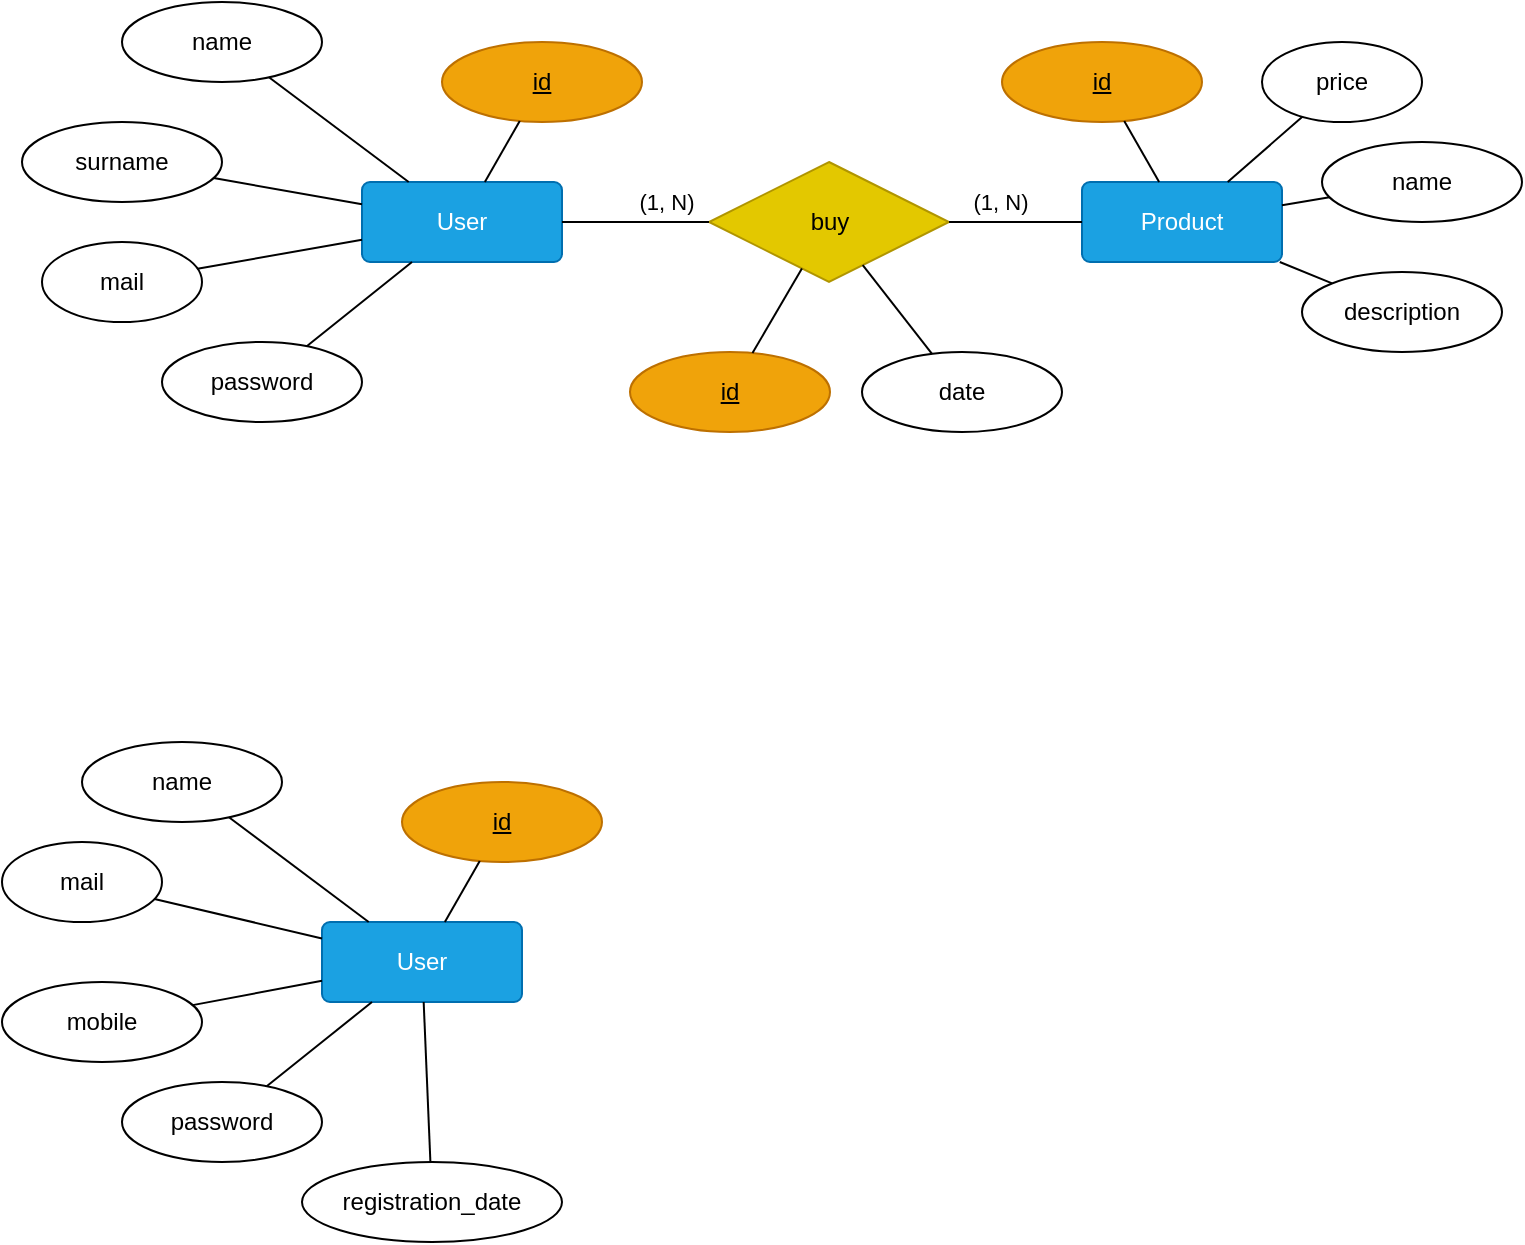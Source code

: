 <mxfile version="22.1.2" type="device">
  <diagram name="Pagina-1" id="50dvYeyetKUteLjVzN3J">
    <mxGraphModel dx="1418" dy="820" grid="1" gridSize="10" guides="1" tooltips="1" connect="1" arrows="1" fold="1" page="1" pageScale="1" pageWidth="827" pageHeight="1169" math="0" shadow="0">
      <root>
        <mxCell id="0" />
        <mxCell id="1" parent="0" />
        <mxCell id="GOUhQreRWFPhw6_hqKck-6" value="id" style="ellipse;whiteSpace=wrap;html=1;align=center;fontStyle=4;fillColor=#f0a30a;fontColor=#000000;strokeColor=#BD7000;" parent="1" vertex="1">
          <mxGeometry x="220" y="450" width="100" height="40" as="geometry" />
        </mxCell>
        <mxCell id="GOUhQreRWFPhw6_hqKck-7" value="User" style="rounded=1;arcSize=10;whiteSpace=wrap;html=1;align=center;fillColor=#1ba1e2;fontColor=#ffffff;strokeColor=#006EAF;" parent="1" vertex="1">
          <mxGeometry x="180" y="520" width="100" height="40" as="geometry" />
        </mxCell>
        <mxCell id="GOUhQreRWFPhw6_hqKck-8" value="mobile" style="ellipse;whiteSpace=wrap;html=1;align=center;" parent="1" vertex="1">
          <mxGeometry x="20" y="550" width="100" height="40" as="geometry" />
        </mxCell>
        <mxCell id="GOUhQreRWFPhw6_hqKck-9" value="password" style="ellipse;whiteSpace=wrap;html=1;align=center;" parent="1" vertex="1">
          <mxGeometry x="80" y="600" width="100" height="40" as="geometry" />
        </mxCell>
        <mxCell id="GOUhQreRWFPhw6_hqKck-10" value="mail" style="ellipse;whiteSpace=wrap;html=1;align=center;" parent="1" vertex="1">
          <mxGeometry x="20" y="480" width="80" height="40" as="geometry" />
        </mxCell>
        <mxCell id="GOUhQreRWFPhw6_hqKck-11" value="name" style="ellipse;whiteSpace=wrap;html=1;align=center;" parent="1" vertex="1">
          <mxGeometry x="60" y="430" width="100" height="40" as="geometry" />
        </mxCell>
        <mxCell id="GOUhQreRWFPhw6_hqKck-14" value="" style="endArrow=none;html=1;rounded=0;" parent="1" source="GOUhQreRWFPhw6_hqKck-10" target="GOUhQreRWFPhw6_hqKck-7" edge="1">
          <mxGeometry relative="1" as="geometry">
            <mxPoint x="310" y="490" as="sourcePoint" />
            <mxPoint x="470" y="490" as="targetPoint" />
          </mxGeometry>
        </mxCell>
        <mxCell id="GOUhQreRWFPhw6_hqKck-16" value="" style="endArrow=none;html=1;rounded=0;" parent="1" source="GOUhQreRWFPhw6_hqKck-11" target="GOUhQreRWFPhw6_hqKck-7" edge="1">
          <mxGeometry relative="1" as="geometry">
            <mxPoint x="90" y="550" as="sourcePoint" />
            <mxPoint x="190" y="550" as="targetPoint" />
          </mxGeometry>
        </mxCell>
        <mxCell id="GOUhQreRWFPhw6_hqKck-18" value="" style="endArrow=none;html=1;rounded=0;" parent="1" source="GOUhQreRWFPhw6_hqKck-8" target="GOUhQreRWFPhw6_hqKck-7" edge="1">
          <mxGeometry relative="1" as="geometry">
            <mxPoint x="275" y="480" as="sourcePoint" />
            <mxPoint x="250" y="530" as="targetPoint" />
          </mxGeometry>
        </mxCell>
        <mxCell id="GOUhQreRWFPhw6_hqKck-19" value="" style="endArrow=none;html=1;rounded=0;" parent="1" source="GOUhQreRWFPhw6_hqKck-9" target="GOUhQreRWFPhw6_hqKck-7" edge="1">
          <mxGeometry relative="1" as="geometry">
            <mxPoint x="172" y="439" as="sourcePoint" />
            <mxPoint x="228" y="530" as="targetPoint" />
          </mxGeometry>
        </mxCell>
        <mxCell id="GOUhQreRWFPhw6_hqKck-20" value="" style="endArrow=none;html=1;rounded=0;" parent="1" source="GOUhQreRWFPhw6_hqKck-6" target="GOUhQreRWFPhw6_hqKck-7" edge="1">
          <mxGeometry relative="1" as="geometry">
            <mxPoint x="275" y="480" as="sourcePoint" />
            <mxPoint x="250" y="530" as="targetPoint" />
          </mxGeometry>
        </mxCell>
        <mxCell id="ow7-s1mAukbCGRvHwFf_-1" value="id" style="ellipse;whiteSpace=wrap;html=1;align=center;fontStyle=4;fillColor=#f0a30a;fontColor=#000000;strokeColor=#BD7000;" vertex="1" parent="1">
          <mxGeometry x="240" y="80" width="100" height="40" as="geometry" />
        </mxCell>
        <mxCell id="ow7-s1mAukbCGRvHwFf_-2" value="User" style="rounded=1;arcSize=10;whiteSpace=wrap;html=1;align=center;fillColor=#1ba1e2;fontColor=#ffffff;strokeColor=#006EAF;" vertex="1" parent="1">
          <mxGeometry x="200" y="150" width="100" height="40" as="geometry" />
        </mxCell>
        <mxCell id="ow7-s1mAukbCGRvHwFf_-3" value="surname" style="ellipse;whiteSpace=wrap;html=1;align=center;" vertex="1" parent="1">
          <mxGeometry x="30" y="120" width="100" height="40" as="geometry" />
        </mxCell>
        <mxCell id="ow7-s1mAukbCGRvHwFf_-4" value="password" style="ellipse;whiteSpace=wrap;html=1;align=center;" vertex="1" parent="1">
          <mxGeometry x="100" y="230" width="100" height="40" as="geometry" />
        </mxCell>
        <mxCell id="ow7-s1mAukbCGRvHwFf_-5" value="mail" style="ellipse;whiteSpace=wrap;html=1;align=center;" vertex="1" parent="1">
          <mxGeometry x="40" y="180" width="80" height="40" as="geometry" />
        </mxCell>
        <mxCell id="ow7-s1mAukbCGRvHwFf_-6" value="name" style="ellipse;whiteSpace=wrap;html=1;align=center;" vertex="1" parent="1">
          <mxGeometry x="80" y="60" width="100" height="40" as="geometry" />
        </mxCell>
        <mxCell id="ow7-s1mAukbCGRvHwFf_-7" value="" style="endArrow=none;html=1;rounded=0;" edge="1" parent="1" source="ow7-s1mAukbCGRvHwFf_-5" target="ow7-s1mAukbCGRvHwFf_-2">
          <mxGeometry relative="1" as="geometry">
            <mxPoint x="330" y="120" as="sourcePoint" />
            <mxPoint x="490" y="120" as="targetPoint" />
          </mxGeometry>
        </mxCell>
        <mxCell id="ow7-s1mAukbCGRvHwFf_-8" value="" style="endArrow=none;html=1;rounded=0;" edge="1" parent="1" source="ow7-s1mAukbCGRvHwFf_-6" target="ow7-s1mAukbCGRvHwFf_-2">
          <mxGeometry relative="1" as="geometry">
            <mxPoint x="110" y="180" as="sourcePoint" />
            <mxPoint x="210" y="180" as="targetPoint" />
          </mxGeometry>
        </mxCell>
        <mxCell id="ow7-s1mAukbCGRvHwFf_-9" value="" style="endArrow=none;html=1;rounded=0;" edge="1" parent="1" source="ow7-s1mAukbCGRvHwFf_-3" target="ow7-s1mAukbCGRvHwFf_-2">
          <mxGeometry relative="1" as="geometry">
            <mxPoint x="295" y="110" as="sourcePoint" />
            <mxPoint x="270" y="160" as="targetPoint" />
          </mxGeometry>
        </mxCell>
        <mxCell id="ow7-s1mAukbCGRvHwFf_-10" value="" style="endArrow=none;html=1;rounded=0;" edge="1" parent="1" source="ow7-s1mAukbCGRvHwFf_-4" target="ow7-s1mAukbCGRvHwFf_-2">
          <mxGeometry relative="1" as="geometry">
            <mxPoint x="192" y="69" as="sourcePoint" />
            <mxPoint x="248" y="160" as="targetPoint" />
          </mxGeometry>
        </mxCell>
        <mxCell id="ow7-s1mAukbCGRvHwFf_-11" value="" style="endArrow=none;html=1;rounded=0;" edge="1" parent="1" source="ow7-s1mAukbCGRvHwFf_-1" target="ow7-s1mAukbCGRvHwFf_-2">
          <mxGeometry relative="1" as="geometry">
            <mxPoint x="295" y="110" as="sourcePoint" />
            <mxPoint x="270" y="160" as="targetPoint" />
          </mxGeometry>
        </mxCell>
        <mxCell id="ow7-s1mAukbCGRvHwFf_-12" value="id" style="ellipse;whiteSpace=wrap;html=1;align=center;fontStyle=4;fillColor=#f0a30a;fontColor=#000000;strokeColor=#BD7000;" vertex="1" parent="1">
          <mxGeometry x="520" y="80" width="100" height="40" as="geometry" />
        </mxCell>
        <mxCell id="ow7-s1mAukbCGRvHwFf_-13" value="Product" style="rounded=1;arcSize=10;whiteSpace=wrap;html=1;align=center;fillColor=#1ba1e2;fontColor=#ffffff;strokeColor=#006EAF;" vertex="1" parent="1">
          <mxGeometry x="560" y="150" width="100" height="40" as="geometry" />
        </mxCell>
        <mxCell id="ow7-s1mAukbCGRvHwFf_-14" value="description" style="ellipse;whiteSpace=wrap;html=1;align=center;" vertex="1" parent="1">
          <mxGeometry x="670" y="195" width="100" height="40" as="geometry" />
        </mxCell>
        <mxCell id="ow7-s1mAukbCGRvHwFf_-15" value="price" style="ellipse;whiteSpace=wrap;html=1;align=center;" vertex="1" parent="1">
          <mxGeometry x="650" y="80" width="80" height="40" as="geometry" />
        </mxCell>
        <mxCell id="ow7-s1mAukbCGRvHwFf_-16" value="name" style="ellipse;whiteSpace=wrap;html=1;align=center;" vertex="1" parent="1">
          <mxGeometry x="680" y="130" width="100" height="40" as="geometry" />
        </mxCell>
        <mxCell id="ow7-s1mAukbCGRvHwFf_-17" value="" style="endArrow=none;html=1;rounded=0;" edge="1" parent="1" source="ow7-s1mAukbCGRvHwFf_-15" target="ow7-s1mAukbCGRvHwFf_-13">
          <mxGeometry relative="1" as="geometry">
            <mxPoint x="750" y="120" as="sourcePoint" />
            <mxPoint x="910" y="120" as="targetPoint" />
          </mxGeometry>
        </mxCell>
        <mxCell id="ow7-s1mAukbCGRvHwFf_-18" value="" style="endArrow=none;html=1;rounded=0;" edge="1" parent="1" source="ow7-s1mAukbCGRvHwFf_-16" target="ow7-s1mAukbCGRvHwFf_-13">
          <mxGeometry relative="1" as="geometry">
            <mxPoint x="530" y="180" as="sourcePoint" />
            <mxPoint x="630" y="180" as="targetPoint" />
          </mxGeometry>
        </mxCell>
        <mxCell id="ow7-s1mAukbCGRvHwFf_-19" value="" style="endArrow=none;html=1;rounded=0;" edge="1" parent="1" source="ow7-s1mAukbCGRvHwFf_-14" target="ow7-s1mAukbCGRvHwFf_-13">
          <mxGeometry relative="1" as="geometry">
            <mxPoint x="715" y="110" as="sourcePoint" />
            <mxPoint x="690" y="160" as="targetPoint" />
          </mxGeometry>
        </mxCell>
        <mxCell id="ow7-s1mAukbCGRvHwFf_-20" value="" style="endArrow=none;html=1;rounded=0;" edge="1" parent="1" source="ow7-s1mAukbCGRvHwFf_-12" target="ow7-s1mAukbCGRvHwFf_-13">
          <mxGeometry relative="1" as="geometry">
            <mxPoint x="715" y="110" as="sourcePoint" />
            <mxPoint x="690" y="160" as="targetPoint" />
          </mxGeometry>
        </mxCell>
        <mxCell id="ow7-s1mAukbCGRvHwFf_-21" value="buy" style="shape=rhombus;perimeter=rhombusPerimeter;whiteSpace=wrap;html=1;align=center;fillColor=#e3c800;fontColor=#000000;strokeColor=#B09500;gradientColor=none;" vertex="1" parent="1">
          <mxGeometry x="373.5" y="140" width="120" height="60" as="geometry" />
        </mxCell>
        <mxCell id="ow7-s1mAukbCGRvHwFf_-22" value="" style="endArrow=none;html=1;rounded=0;" edge="1" parent="1" source="ow7-s1mAukbCGRvHwFf_-2" target="ow7-s1mAukbCGRvHwFf_-21">
          <mxGeometry relative="1" as="geometry">
            <mxPoint x="296" y="374" as="sourcePoint" />
            <mxPoint x="471" y="229.5" as="targetPoint" />
          </mxGeometry>
        </mxCell>
        <mxCell id="ow7-s1mAukbCGRvHwFf_-23" value="(1, N)" style="edgeLabel;html=1;align=center;verticalAlign=middle;resizable=0;points=[];" vertex="1" connectable="0" parent="ow7-s1mAukbCGRvHwFf_-22">
          <mxGeometry x="0.707" y="2" relative="1" as="geometry">
            <mxPoint x="-11" y="-8" as="offset" />
          </mxGeometry>
        </mxCell>
        <mxCell id="ow7-s1mAukbCGRvHwFf_-24" value="" style="endArrow=none;html=1;rounded=0;" edge="1" parent="1" source="ow7-s1mAukbCGRvHwFf_-21" target="ow7-s1mAukbCGRvHwFf_-13">
          <mxGeometry relative="1" as="geometry">
            <mxPoint x="379" y="170" as="sourcePoint" />
            <mxPoint x="479" y="238" as="targetPoint" />
          </mxGeometry>
        </mxCell>
        <mxCell id="ow7-s1mAukbCGRvHwFf_-25" value="(1, N)" style="edgeLabel;html=1;align=center;verticalAlign=middle;resizable=0;points=[];" vertex="1" connectable="0" parent="ow7-s1mAukbCGRvHwFf_-24">
          <mxGeometry x="-0.237" y="2" relative="1" as="geometry">
            <mxPoint y="-8" as="offset" />
          </mxGeometry>
        </mxCell>
        <mxCell id="ow7-s1mAukbCGRvHwFf_-26" value="id" style="ellipse;whiteSpace=wrap;html=1;align=center;fontStyle=4;fillColor=#f0a30a;fontColor=#000000;strokeColor=#BD7000;" vertex="1" parent="1">
          <mxGeometry x="334" y="235" width="100" height="40" as="geometry" />
        </mxCell>
        <mxCell id="ow7-s1mAukbCGRvHwFf_-27" value="" style="endArrow=none;html=1;rounded=0;" edge="1" parent="1" source="ow7-s1mAukbCGRvHwFf_-26" target="ow7-s1mAukbCGRvHwFf_-21">
          <mxGeometry relative="1" as="geometry">
            <mxPoint x="529" y="265" as="sourcePoint" />
            <mxPoint x="413" y="305" as="targetPoint" />
          </mxGeometry>
        </mxCell>
        <mxCell id="ow7-s1mAukbCGRvHwFf_-28" value="date" style="ellipse;whiteSpace=wrap;html=1;align=center;" vertex="1" parent="1">
          <mxGeometry x="450" y="235" width="100" height="40" as="geometry" />
        </mxCell>
        <mxCell id="ow7-s1mAukbCGRvHwFf_-29" value="" style="endArrow=none;html=1;rounded=0;" edge="1" parent="1" source="ow7-s1mAukbCGRvHwFf_-28" target="ow7-s1mAukbCGRvHwFf_-21">
          <mxGeometry relative="1" as="geometry">
            <mxPoint x="505" y="145" as="sourcePoint" />
            <mxPoint x="435.218" y="188.641" as="targetPoint" />
          </mxGeometry>
        </mxCell>
        <mxCell id="ow7-s1mAukbCGRvHwFf_-33" value="registration_date" style="ellipse;whiteSpace=wrap;html=1;align=center;" vertex="1" parent="1">
          <mxGeometry x="170" y="640" width="130" height="40" as="geometry" />
        </mxCell>
        <mxCell id="ow7-s1mAukbCGRvHwFf_-34" value="" style="endArrow=none;html=1;rounded=0;" edge="1" parent="1" source="ow7-s1mAukbCGRvHwFf_-33" target="GOUhQreRWFPhw6_hqKck-7">
          <mxGeometry relative="1" as="geometry">
            <mxPoint x="245" y="538" as="sourcePoint" />
            <mxPoint x="190" y="585" as="targetPoint" />
          </mxGeometry>
        </mxCell>
      </root>
    </mxGraphModel>
  </diagram>
</mxfile>
